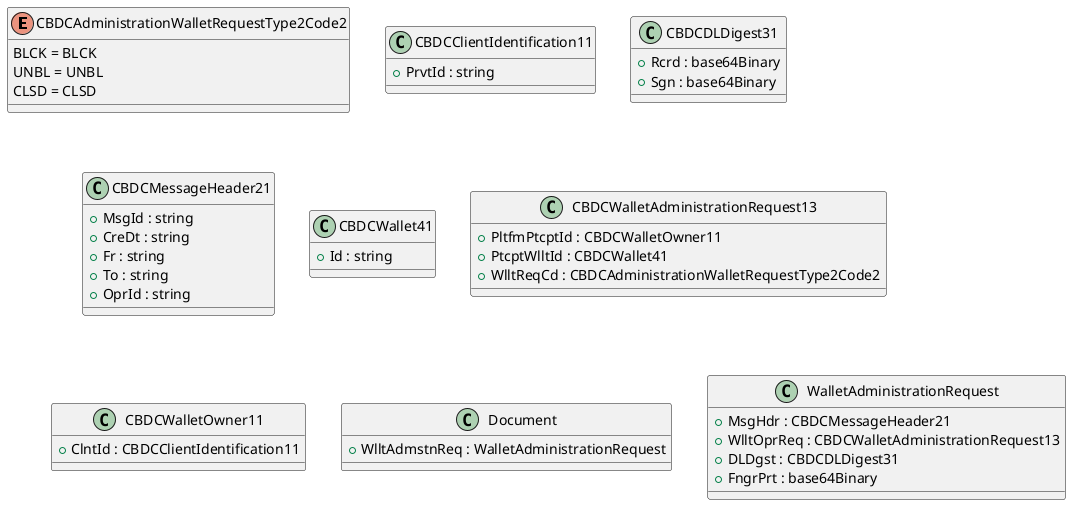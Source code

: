 @startuml

enum CBDCAdministrationWalletRequestType2Code2 {
    BLCK = BLCK
    UNBL = UNBL
    CLSD = CLSD
}
class CBDCClientIdentification11 {
    +PrvtId : string
}
class CBDCDLDigest31 {
    +Rcrd : base64Binary
    +Sgn : base64Binary
}
class CBDCMessageHeader21 {
    +MsgId : string
    +CreDt : string
    +Fr : string
    +To : string
    +OprId : string
}
class CBDCWallet41 {
    +Id : string
}
class CBDCWalletAdministrationRequest13 {
    +PltfmPtcptId : CBDCWalletOwner11
    +PtcptWlltId : CBDCWallet41
    +WlltReqCd : CBDCAdministrationWalletRequestType2Code2
}
class CBDCWalletOwner11 {
    +ClntId : CBDCClientIdentification11
}
class Document {
    +WlltAdmstnReq : WalletAdministrationRequest
}
class WalletAdministrationRequest {
    +MsgHdr : CBDCMessageHeader21
    +WlltOprReq : CBDCWalletAdministrationRequest13
    +DLDgst : CBDCDLDigest31
    +FngrPrt : base64Binary
}

@enduml
